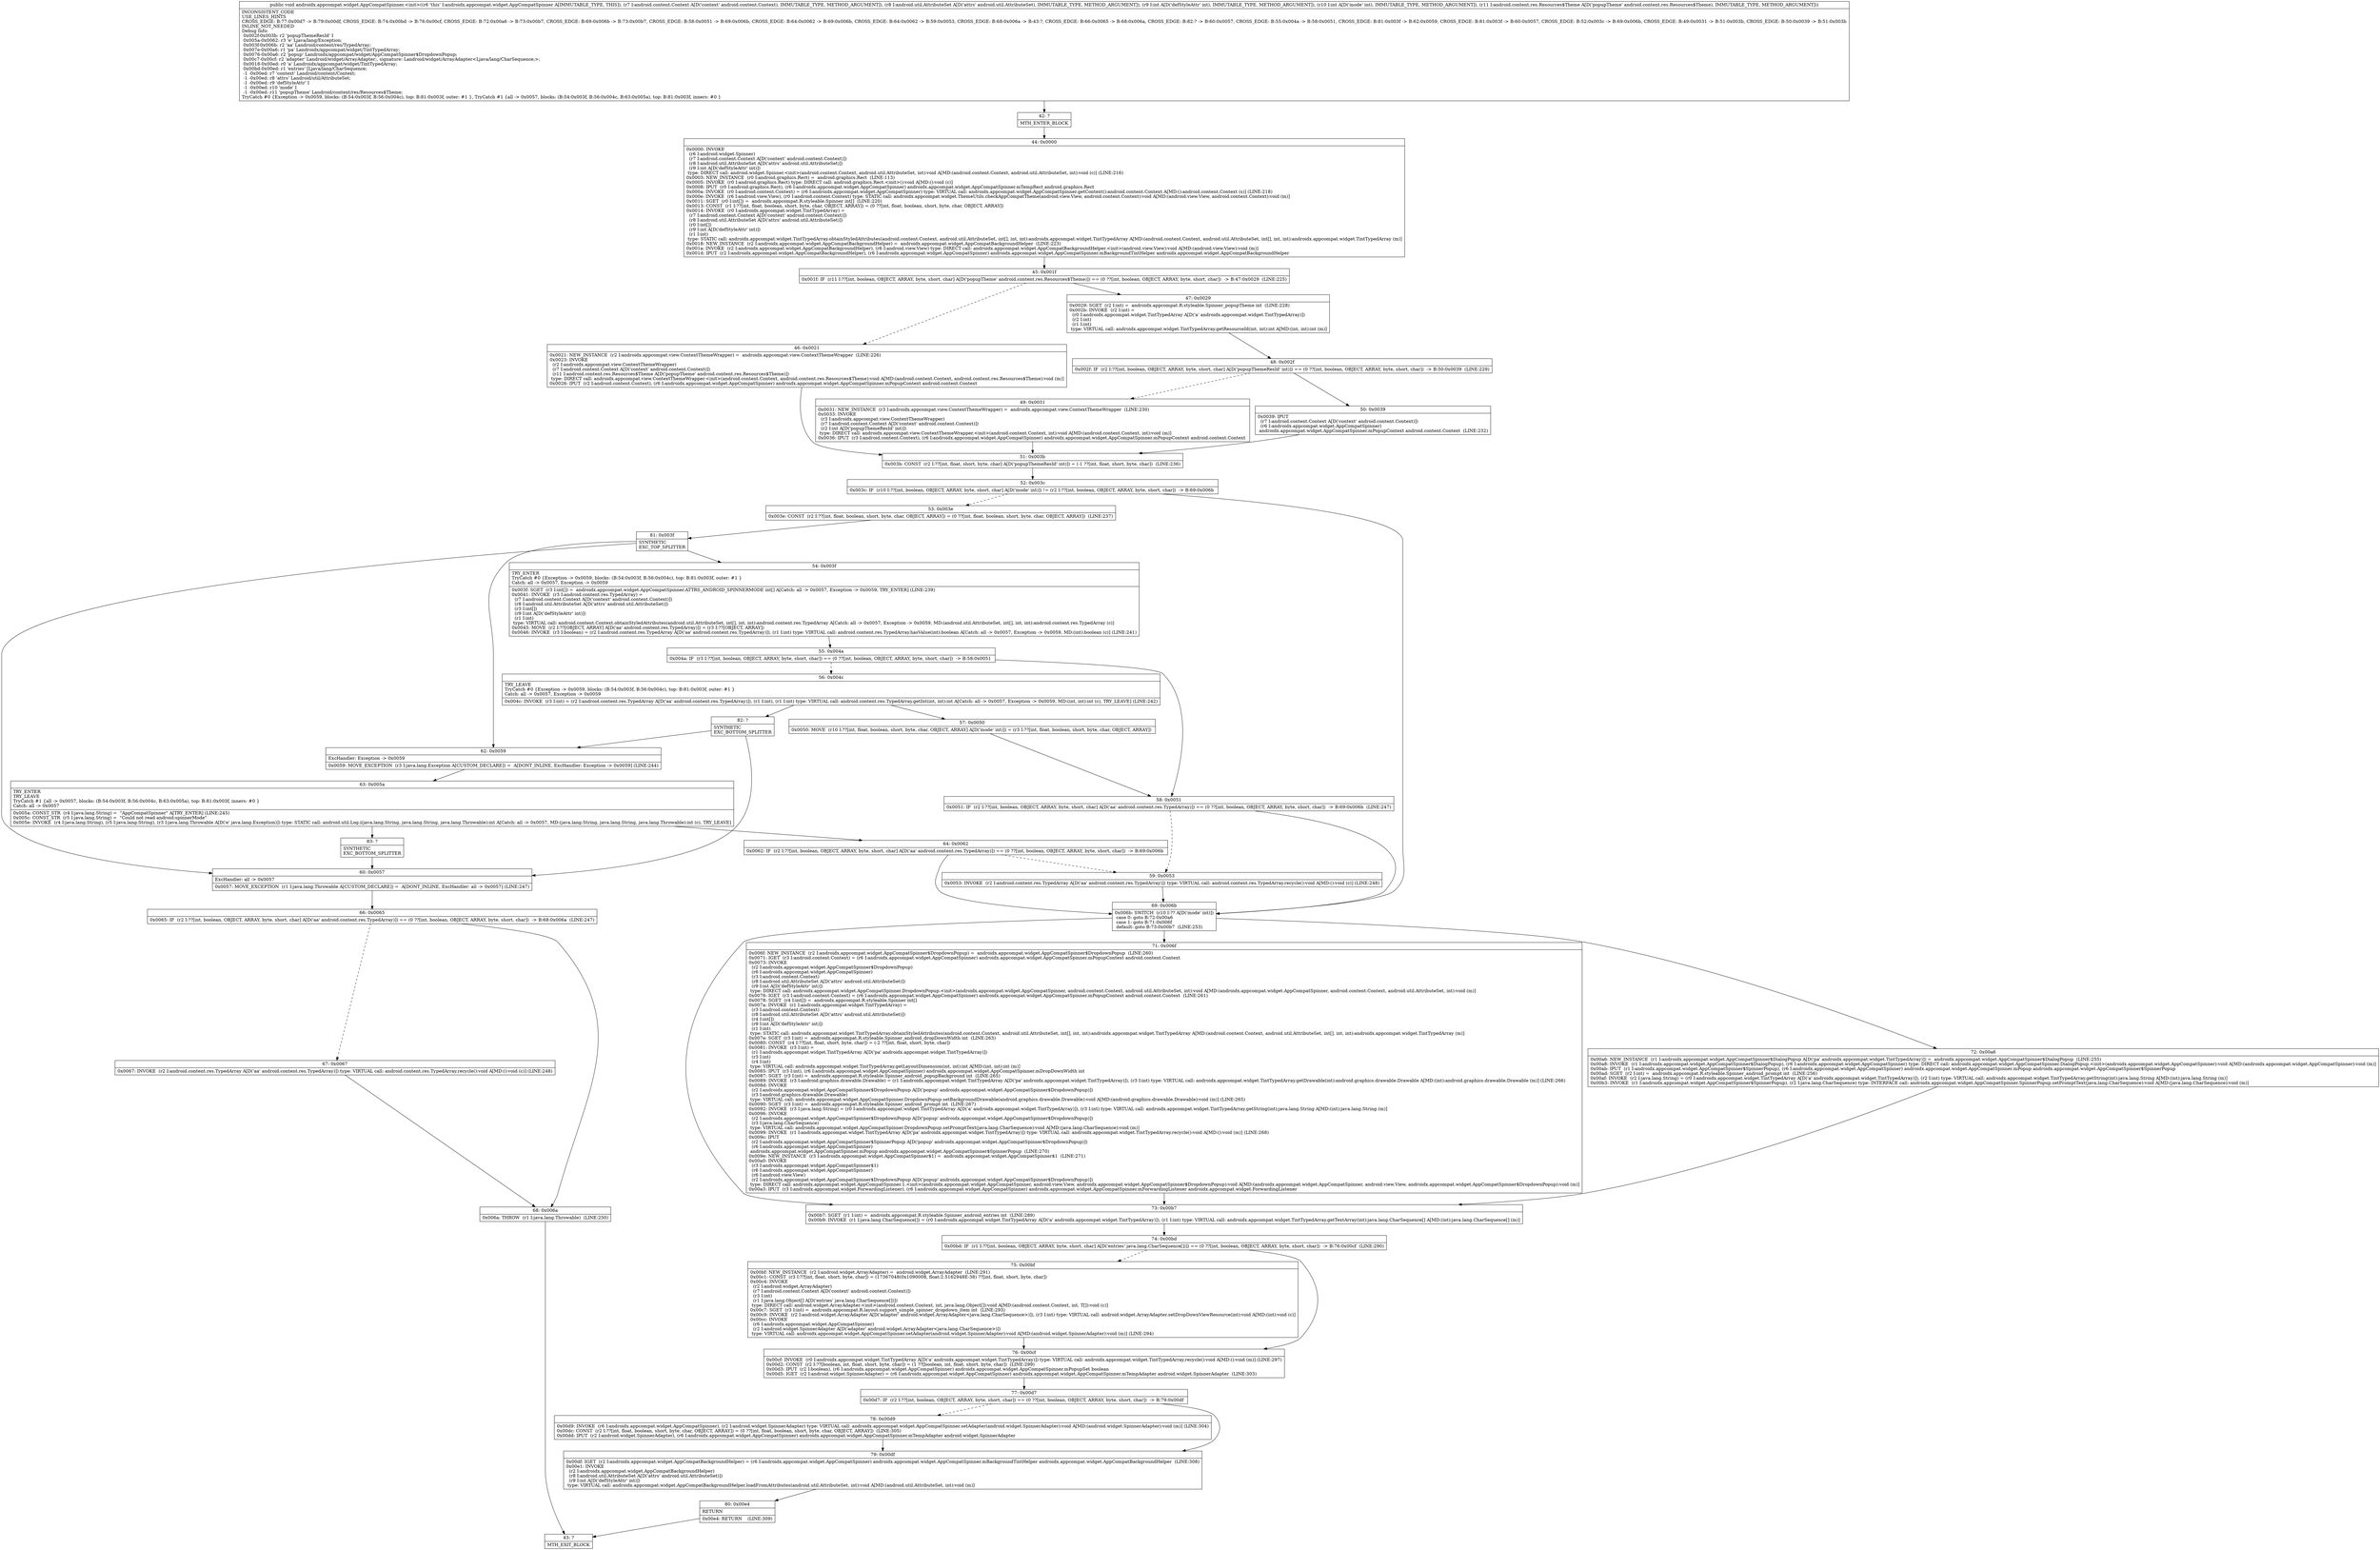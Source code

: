 digraph "CFG forandroidx.appcompat.widget.AppCompatSpinner.\<init\>(Landroid\/content\/Context;Landroid\/util\/AttributeSet;IILandroid\/content\/res\/Resources$Theme;)V" {
Node_42 [shape=record,label="{42\:\ ?|MTH_ENTER_BLOCK\l}"];
Node_44 [shape=record,label="{44\:\ 0x0000|0x0000: INVOKE  \l  (r6 I:android.widget.Spinner)\l  (r7 I:android.content.Context A[D('context' android.content.Context)])\l  (r8 I:android.util.AttributeSet A[D('attrs' android.util.AttributeSet)])\l  (r9 I:int A[D('defStyleAttr' int)])\l type: DIRECT call: android.widget.Spinner.\<init\>(android.content.Context, android.util.AttributeSet, int):void A[MD:(android.content.Context, android.util.AttributeSet, int):void (c)] (LINE:216)\l0x0003: NEW_INSTANCE  (r0 I:android.graphics.Rect) =  android.graphics.Rect  (LINE:113)\l0x0005: INVOKE  (r0 I:android.graphics.Rect) type: DIRECT call: android.graphics.Rect.\<init\>():void A[MD:():void (c)]\l0x0008: IPUT  (r0 I:android.graphics.Rect), (r6 I:androidx.appcompat.widget.AppCompatSpinner) androidx.appcompat.widget.AppCompatSpinner.mTempRect android.graphics.Rect \l0x000a: INVOKE  (r0 I:android.content.Context) = (r6 I:androidx.appcompat.widget.AppCompatSpinner) type: VIRTUAL call: androidx.appcompat.widget.AppCompatSpinner.getContext():android.content.Context A[MD:():android.content.Context (s)] (LINE:218)\l0x000e: INVOKE  (r6 I:android.view.View), (r0 I:android.content.Context) type: STATIC call: androidx.appcompat.widget.ThemeUtils.checkAppCompatTheme(android.view.View, android.content.Context):void A[MD:(android.view.View, android.content.Context):void (m)]\l0x0011: SGET  (r0 I:int[]) =  androidx.appcompat.R.styleable.Spinner int[]  (LINE:220)\l0x0013: CONST  (r1 I:??[int, float, boolean, short, byte, char, OBJECT, ARRAY]) = (0 ??[int, float, boolean, short, byte, char, OBJECT, ARRAY]) \l0x0014: INVOKE  (r0 I:androidx.appcompat.widget.TintTypedArray) = \l  (r7 I:android.content.Context A[D('context' android.content.Context)])\l  (r8 I:android.util.AttributeSet A[D('attrs' android.util.AttributeSet)])\l  (r0 I:int[])\l  (r9 I:int A[D('defStyleAttr' int)])\l  (r1 I:int)\l type: STATIC call: androidx.appcompat.widget.TintTypedArray.obtainStyledAttributes(android.content.Context, android.util.AttributeSet, int[], int, int):androidx.appcompat.widget.TintTypedArray A[MD:(android.content.Context, android.util.AttributeSet, int[], int, int):androidx.appcompat.widget.TintTypedArray (m)]\l0x0018: NEW_INSTANCE  (r2 I:androidx.appcompat.widget.AppCompatBackgroundHelper) =  androidx.appcompat.widget.AppCompatBackgroundHelper  (LINE:223)\l0x001a: INVOKE  (r2 I:androidx.appcompat.widget.AppCompatBackgroundHelper), (r6 I:android.view.View) type: DIRECT call: androidx.appcompat.widget.AppCompatBackgroundHelper.\<init\>(android.view.View):void A[MD:(android.view.View):void (m)]\l0x001d: IPUT  (r2 I:androidx.appcompat.widget.AppCompatBackgroundHelper), (r6 I:androidx.appcompat.widget.AppCompatSpinner) androidx.appcompat.widget.AppCompatSpinner.mBackgroundTintHelper androidx.appcompat.widget.AppCompatBackgroundHelper \l}"];
Node_45 [shape=record,label="{45\:\ 0x001f|0x001f: IF  (r11 I:??[int, boolean, OBJECT, ARRAY, byte, short, char] A[D('popupTheme' android.content.res.Resources$Theme)]) == (0 ??[int, boolean, OBJECT, ARRAY, byte, short, char])  \-\> B:47:0x0029  (LINE:225)\l}"];
Node_46 [shape=record,label="{46\:\ 0x0021|0x0021: NEW_INSTANCE  (r2 I:androidx.appcompat.view.ContextThemeWrapper) =  androidx.appcompat.view.ContextThemeWrapper  (LINE:226)\l0x0023: INVOKE  \l  (r2 I:androidx.appcompat.view.ContextThemeWrapper)\l  (r7 I:android.content.Context A[D('context' android.content.Context)])\l  (r11 I:android.content.res.Resources$Theme A[D('popupTheme' android.content.res.Resources$Theme)])\l type: DIRECT call: androidx.appcompat.view.ContextThemeWrapper.\<init\>(android.content.Context, android.content.res.Resources$Theme):void A[MD:(android.content.Context, android.content.res.Resources$Theme):void (m)]\l0x0026: IPUT  (r2 I:android.content.Context), (r6 I:androidx.appcompat.widget.AppCompatSpinner) androidx.appcompat.widget.AppCompatSpinner.mPopupContext android.content.Context \l}"];
Node_51 [shape=record,label="{51\:\ 0x003b|0x003b: CONST  (r2 I:??[int, float, short, byte, char] A[D('popupThemeResId' int)]) = (\-1 ??[int, float, short, byte, char])  (LINE:236)\l}"];
Node_52 [shape=record,label="{52\:\ 0x003c|0x003c: IF  (r10 I:??[int, boolean, OBJECT, ARRAY, byte, short, char] A[D('mode' int)]) != (r2 I:??[int, boolean, OBJECT, ARRAY, byte, short, char])  \-\> B:69:0x006b \l}"];
Node_53 [shape=record,label="{53\:\ 0x003e|0x003e: CONST  (r2 I:??[int, float, boolean, short, byte, char, OBJECT, ARRAY]) = (0 ??[int, float, boolean, short, byte, char, OBJECT, ARRAY])  (LINE:237)\l}"];
Node_81 [shape=record,label="{81\:\ 0x003f|SYNTHETIC\lEXC_TOP_SPLITTER\l}"];
Node_54 [shape=record,label="{54\:\ 0x003f|TRY_ENTER\lTryCatch #0 \{Exception \-\> 0x0059, blocks: (B:54:0x003f, B:56:0x004c), top: B:81:0x003f, outer: #1 \}\lCatch: all \-\> 0x0057, Exception \-\> 0x0059\l|0x003f: SGET  (r3 I:int[]) =  androidx.appcompat.widget.AppCompatSpinner.ATTRS_ANDROID_SPINNERMODE int[] A[Catch: all \-\> 0x0057, Exception \-\> 0x0059, TRY_ENTER] (LINE:239)\l0x0041: INVOKE  (r3 I:android.content.res.TypedArray) = \l  (r7 I:android.content.Context A[D('context' android.content.Context)])\l  (r8 I:android.util.AttributeSet A[D('attrs' android.util.AttributeSet)])\l  (r3 I:int[])\l  (r9 I:int A[D('defStyleAttr' int)])\l  (r1 I:int)\l type: VIRTUAL call: android.content.Context.obtainStyledAttributes(android.util.AttributeSet, int[], int, int):android.content.res.TypedArray A[Catch: all \-\> 0x0057, Exception \-\> 0x0059, MD:(android.util.AttributeSet, int[], int, int):android.content.res.TypedArray (c)]\l0x0045: MOVE  (r2 I:??[OBJECT, ARRAY] A[D('aa' android.content.res.TypedArray)]) = (r3 I:??[OBJECT, ARRAY]) \l0x0046: INVOKE  (r3 I:boolean) = (r2 I:android.content.res.TypedArray A[D('aa' android.content.res.TypedArray)]), (r1 I:int) type: VIRTUAL call: android.content.res.TypedArray.hasValue(int):boolean A[Catch: all \-\> 0x0057, Exception \-\> 0x0059, MD:(int):boolean (c)] (LINE:241)\l}"];
Node_55 [shape=record,label="{55\:\ 0x004a|0x004a: IF  (r3 I:??[int, boolean, OBJECT, ARRAY, byte, short, char]) == (0 ??[int, boolean, OBJECT, ARRAY, byte, short, char])  \-\> B:58:0x0051 \l}"];
Node_56 [shape=record,label="{56\:\ 0x004c|TRY_LEAVE\lTryCatch #0 \{Exception \-\> 0x0059, blocks: (B:54:0x003f, B:56:0x004c), top: B:81:0x003f, outer: #1 \}\lCatch: all \-\> 0x0057, Exception \-\> 0x0059\l|0x004c: INVOKE  (r3 I:int) = (r2 I:android.content.res.TypedArray A[D('aa' android.content.res.TypedArray)]), (r1 I:int), (r1 I:int) type: VIRTUAL call: android.content.res.TypedArray.getInt(int, int):int A[Catch: all \-\> 0x0057, Exception \-\> 0x0059, MD:(int, int):int (c), TRY_LEAVE] (LINE:242)\l}"];
Node_57 [shape=record,label="{57\:\ 0x0050|0x0050: MOVE  (r10 I:??[int, float, boolean, short, byte, char, OBJECT, ARRAY] A[D('mode' int)]) = (r3 I:??[int, float, boolean, short, byte, char, OBJECT, ARRAY]) \l}"];
Node_82 [shape=record,label="{82\:\ ?|SYNTHETIC\lEXC_BOTTOM_SPLITTER\l}"];
Node_58 [shape=record,label="{58\:\ 0x0051|0x0051: IF  (r2 I:??[int, boolean, OBJECT, ARRAY, byte, short, char] A[D('aa' android.content.res.TypedArray)]) == (0 ??[int, boolean, OBJECT, ARRAY, byte, short, char])  \-\> B:69:0x006b  (LINE:247)\l}"];
Node_59 [shape=record,label="{59\:\ 0x0053|0x0053: INVOKE  (r2 I:android.content.res.TypedArray A[D('aa' android.content.res.TypedArray)]) type: VIRTUAL call: android.content.res.TypedArray.recycle():void A[MD:():void (c)] (LINE:248)\l}"];
Node_62 [shape=record,label="{62\:\ 0x0059|ExcHandler: Exception \-\> 0x0059\l|0x0059: MOVE_EXCEPTION  (r3 I:java.lang.Exception A[CUSTOM_DECLARE]) =  A[DONT_INLINE, ExcHandler: Exception \-\> 0x0059] (LINE:244)\l}"];
Node_63 [shape=record,label="{63\:\ 0x005a|TRY_ENTER\lTRY_LEAVE\lTryCatch #1 \{all \-\> 0x0057, blocks: (B:54:0x003f, B:56:0x004c, B:63:0x005a), top: B:81:0x003f, inners: #0 \}\lCatch: all \-\> 0x0057\l|0x005a: CONST_STR  (r4 I:java.lang.String) =  \"AppCompatSpinner\" A[TRY_ENTER] (LINE:245)\l0x005c: CONST_STR  (r5 I:java.lang.String) =  \"Could not read android:spinnerMode\" \l0x005e: INVOKE  (r4 I:java.lang.String), (r5 I:java.lang.String), (r3 I:java.lang.Throwable A[D('e' java.lang.Exception)]) type: STATIC call: android.util.Log.i(java.lang.String, java.lang.String, java.lang.Throwable):int A[Catch: all \-\> 0x0057, MD:(java.lang.String, java.lang.String, java.lang.Throwable):int (c), TRY_LEAVE]\l}"];
Node_64 [shape=record,label="{64\:\ 0x0062|0x0062: IF  (r2 I:??[int, boolean, OBJECT, ARRAY, byte, short, char] A[D('aa' android.content.res.TypedArray)]) == (0 ??[int, boolean, OBJECT, ARRAY, byte, short, char])  \-\> B:69:0x006b \l}"];
Node_83 [shape=record,label="{83\:\ ?|SYNTHETIC\lEXC_BOTTOM_SPLITTER\l}"];
Node_60 [shape=record,label="{60\:\ 0x0057|ExcHandler: all \-\> 0x0057\l|0x0057: MOVE_EXCEPTION  (r1 I:java.lang.Throwable A[CUSTOM_DECLARE]) =  A[DONT_INLINE, ExcHandler: all \-\> 0x0057] (LINE:247)\l}"];
Node_66 [shape=record,label="{66\:\ 0x0065|0x0065: IF  (r2 I:??[int, boolean, OBJECT, ARRAY, byte, short, char] A[D('aa' android.content.res.TypedArray)]) == (0 ??[int, boolean, OBJECT, ARRAY, byte, short, char])  \-\> B:68:0x006a  (LINE:247)\l}"];
Node_67 [shape=record,label="{67\:\ 0x0067|0x0067: INVOKE  (r2 I:android.content.res.TypedArray A[D('aa' android.content.res.TypedArray)]) type: VIRTUAL call: android.content.res.TypedArray.recycle():void A[MD:():void (c)] (LINE:248)\l}"];
Node_68 [shape=record,label="{68\:\ 0x006a|0x006a: THROW  (r1 I:java.lang.Throwable)  (LINE:250)\l}"];
Node_43 [shape=record,label="{43\:\ ?|MTH_EXIT_BLOCK\l}"];
Node_69 [shape=record,label="{69\:\ 0x006b|0x006b: SWITCH  (r10 I:?? A[D('mode' int)])\l case 0: goto B:72:0x00a6\l case 1: goto B:71:0x006f\l default: goto B:73:0x00b7  (LINE:253)\l}"];
Node_71 [shape=record,label="{71\:\ 0x006f|0x006f: NEW_INSTANCE  (r2 I:androidx.appcompat.widget.AppCompatSpinner$DropdownPopup) =  androidx.appcompat.widget.AppCompatSpinner$DropdownPopup  (LINE:260)\l0x0071: IGET  (r3 I:android.content.Context) = (r6 I:androidx.appcompat.widget.AppCompatSpinner) androidx.appcompat.widget.AppCompatSpinner.mPopupContext android.content.Context \l0x0073: INVOKE  \l  (r2 I:androidx.appcompat.widget.AppCompatSpinner$DropdownPopup)\l  (r6 I:androidx.appcompat.widget.AppCompatSpinner)\l  (r3 I:android.content.Context)\l  (r8 I:android.util.AttributeSet A[D('attrs' android.util.AttributeSet)])\l  (r9 I:int A[D('defStyleAttr' int)])\l type: DIRECT call: androidx.appcompat.widget.AppCompatSpinner.DropdownPopup.\<init\>(androidx.appcompat.widget.AppCompatSpinner, android.content.Context, android.util.AttributeSet, int):void A[MD:(androidx.appcompat.widget.AppCompatSpinner, android.content.Context, android.util.AttributeSet, int):void (m)]\l0x0076: IGET  (r3 I:android.content.Context) = (r6 I:androidx.appcompat.widget.AppCompatSpinner) androidx.appcompat.widget.AppCompatSpinner.mPopupContext android.content.Context  (LINE:261)\l0x0078: SGET  (r4 I:int[]) =  androidx.appcompat.R.styleable.Spinner int[] \l0x007a: INVOKE  (r1 I:androidx.appcompat.widget.TintTypedArray) = \l  (r3 I:android.content.Context)\l  (r8 I:android.util.AttributeSet A[D('attrs' android.util.AttributeSet)])\l  (r4 I:int[])\l  (r9 I:int A[D('defStyleAttr' int)])\l  (r1 I:int)\l type: STATIC call: androidx.appcompat.widget.TintTypedArray.obtainStyledAttributes(android.content.Context, android.util.AttributeSet, int[], int, int):androidx.appcompat.widget.TintTypedArray A[MD:(android.content.Context, android.util.AttributeSet, int[], int, int):androidx.appcompat.widget.TintTypedArray (m)]\l0x007e: SGET  (r3 I:int) =  androidx.appcompat.R.styleable.Spinner_android_dropDownWidth int  (LINE:263)\l0x0080: CONST  (r4 I:??[int, float, short, byte, char]) = (\-2 ??[int, float, short, byte, char]) \l0x0081: INVOKE  (r3 I:int) = \l  (r1 I:androidx.appcompat.widget.TintTypedArray A[D('pa' androidx.appcompat.widget.TintTypedArray)])\l  (r3 I:int)\l  (r4 I:int)\l type: VIRTUAL call: androidx.appcompat.widget.TintTypedArray.getLayoutDimension(int, int):int A[MD:(int, int):int (m)]\l0x0085: IPUT  (r3 I:int), (r6 I:androidx.appcompat.widget.AppCompatSpinner) androidx.appcompat.widget.AppCompatSpinner.mDropDownWidth int \l0x0087: SGET  (r3 I:int) =  androidx.appcompat.R.styleable.Spinner_android_popupBackground int  (LINE:265)\l0x0089: INVOKE  (r3 I:android.graphics.drawable.Drawable) = (r1 I:androidx.appcompat.widget.TintTypedArray A[D('pa' androidx.appcompat.widget.TintTypedArray)]), (r3 I:int) type: VIRTUAL call: androidx.appcompat.widget.TintTypedArray.getDrawable(int):android.graphics.drawable.Drawable A[MD:(int):android.graphics.drawable.Drawable (m)] (LINE:266)\l0x008d: INVOKE  \l  (r2 I:androidx.appcompat.widget.AppCompatSpinner$DropdownPopup A[D('popup' androidx.appcompat.widget.AppCompatSpinner$DropdownPopup)])\l  (r3 I:android.graphics.drawable.Drawable)\l type: VIRTUAL call: androidx.appcompat.widget.AppCompatSpinner.DropdownPopup.setBackgroundDrawable(android.graphics.drawable.Drawable):void A[MD:(android.graphics.drawable.Drawable):void (m)] (LINE:265)\l0x0090: SGET  (r3 I:int) =  androidx.appcompat.R.styleable.Spinner_android_prompt int  (LINE:267)\l0x0092: INVOKE  (r3 I:java.lang.String) = (r0 I:androidx.appcompat.widget.TintTypedArray A[D('a' androidx.appcompat.widget.TintTypedArray)]), (r3 I:int) type: VIRTUAL call: androidx.appcompat.widget.TintTypedArray.getString(int):java.lang.String A[MD:(int):java.lang.String (m)]\l0x0096: INVOKE  \l  (r2 I:androidx.appcompat.widget.AppCompatSpinner$DropdownPopup A[D('popup' androidx.appcompat.widget.AppCompatSpinner$DropdownPopup)])\l  (r3 I:java.lang.CharSequence)\l type: VIRTUAL call: androidx.appcompat.widget.AppCompatSpinner.DropdownPopup.setPromptText(java.lang.CharSequence):void A[MD:(java.lang.CharSequence):void (m)]\l0x0099: INVOKE  (r1 I:androidx.appcompat.widget.TintTypedArray A[D('pa' androidx.appcompat.widget.TintTypedArray)]) type: VIRTUAL call: androidx.appcompat.widget.TintTypedArray.recycle():void A[MD:():void (m)] (LINE:268)\l0x009c: IPUT  \l  (r2 I:androidx.appcompat.widget.AppCompatSpinner$SpinnerPopup A[D('popup' androidx.appcompat.widget.AppCompatSpinner$DropdownPopup)])\l  (r6 I:androidx.appcompat.widget.AppCompatSpinner)\l androidx.appcompat.widget.AppCompatSpinner.mPopup androidx.appcompat.widget.AppCompatSpinner$SpinnerPopup  (LINE:270)\l0x009e: NEW_INSTANCE  (r3 I:androidx.appcompat.widget.AppCompatSpinner$1) =  androidx.appcompat.widget.AppCompatSpinner$1  (LINE:271)\l0x00a0: INVOKE  \l  (r3 I:androidx.appcompat.widget.AppCompatSpinner$1)\l  (r6 I:androidx.appcompat.widget.AppCompatSpinner)\l  (r6 I:android.view.View)\l  (r2 I:androidx.appcompat.widget.AppCompatSpinner$DropdownPopup A[D('popup' androidx.appcompat.widget.AppCompatSpinner$DropdownPopup)])\l type: DIRECT call: androidx.appcompat.widget.AppCompatSpinner.1.\<init\>(androidx.appcompat.widget.AppCompatSpinner, android.view.View, androidx.appcompat.widget.AppCompatSpinner$DropdownPopup):void A[MD:(androidx.appcompat.widget.AppCompatSpinner, android.view.View, androidx.appcompat.widget.AppCompatSpinner$DropdownPopup):void (m)]\l0x00a3: IPUT  (r3 I:androidx.appcompat.widget.ForwardingListener), (r6 I:androidx.appcompat.widget.AppCompatSpinner) androidx.appcompat.widget.AppCompatSpinner.mForwardingListener androidx.appcompat.widget.ForwardingListener \l}"];
Node_72 [shape=record,label="{72\:\ 0x00a6|0x00a6: NEW_INSTANCE  (r1 I:androidx.appcompat.widget.AppCompatSpinner$DialogPopup A[D('pa' androidx.appcompat.widget.TintTypedArray)]) =  androidx.appcompat.widget.AppCompatSpinner$DialogPopup  (LINE:255)\l0x00a8: INVOKE  (r1 I:androidx.appcompat.widget.AppCompatSpinner$DialogPopup), (r6 I:androidx.appcompat.widget.AppCompatSpinner) type: DIRECT call: androidx.appcompat.widget.AppCompatSpinner.DialogPopup.\<init\>(androidx.appcompat.widget.AppCompatSpinner):void A[MD:(androidx.appcompat.widget.AppCompatSpinner):void (m)]\l0x00ab: IPUT  (r1 I:androidx.appcompat.widget.AppCompatSpinner$SpinnerPopup), (r6 I:androidx.appcompat.widget.AppCompatSpinner) androidx.appcompat.widget.AppCompatSpinner.mPopup androidx.appcompat.widget.AppCompatSpinner$SpinnerPopup \l0x00ad: SGET  (r2 I:int) =  androidx.appcompat.R.styleable.Spinner_android_prompt int  (LINE:256)\l0x00af: INVOKE  (r2 I:java.lang.String) = (r0 I:androidx.appcompat.widget.TintTypedArray A[D('a' androidx.appcompat.widget.TintTypedArray)]), (r2 I:int) type: VIRTUAL call: androidx.appcompat.widget.TintTypedArray.getString(int):java.lang.String A[MD:(int):java.lang.String (m)]\l0x00b3: INVOKE  (r1 I:androidx.appcompat.widget.AppCompatSpinner$SpinnerPopup), (r2 I:java.lang.CharSequence) type: INTERFACE call: androidx.appcompat.widget.AppCompatSpinner.SpinnerPopup.setPromptText(java.lang.CharSequence):void A[MD:(java.lang.CharSequence):void (m)]\l}"];
Node_73 [shape=record,label="{73\:\ 0x00b7|0x00b7: SGET  (r1 I:int) =  androidx.appcompat.R.styleable.Spinner_android_entries int  (LINE:289)\l0x00b9: INVOKE  (r1 I:java.lang.CharSequence[]) = (r0 I:androidx.appcompat.widget.TintTypedArray A[D('a' androidx.appcompat.widget.TintTypedArray)]), (r1 I:int) type: VIRTUAL call: androidx.appcompat.widget.TintTypedArray.getTextArray(int):java.lang.CharSequence[] A[MD:(int):java.lang.CharSequence[] (m)]\l}"];
Node_74 [shape=record,label="{74\:\ 0x00bd|0x00bd: IF  (r1 I:??[int, boolean, OBJECT, ARRAY, byte, short, char] A[D('entries' java.lang.CharSequence[])]) == (0 ??[int, boolean, OBJECT, ARRAY, byte, short, char])  \-\> B:76:0x00cf  (LINE:290)\l}"];
Node_75 [shape=record,label="{75\:\ 0x00bf|0x00bf: NEW_INSTANCE  (r2 I:android.widget.ArrayAdapter) =  android.widget.ArrayAdapter  (LINE:291)\l0x00c1: CONST  (r3 I:??[int, float, short, byte, char]) = (17367048(0x1090008, float:2.5162948E\-38) ??[int, float, short, byte, char]) \l0x00c4: INVOKE  \l  (r2 I:android.widget.ArrayAdapter)\l  (r7 I:android.content.Context A[D('context' android.content.Context)])\l  (r3 I:int)\l  (r1 I:java.lang.Object[] A[D('entries' java.lang.CharSequence[])])\l type: DIRECT call: android.widget.ArrayAdapter.\<init\>(android.content.Context, int, java.lang.Object[]):void A[MD:(android.content.Context, int, T[]):void (c)]\l0x00c7: SGET  (r3 I:int) =  androidx.appcompat.R.layout.support_simple_spinner_dropdown_item int  (LINE:293)\l0x00c9: INVOKE  (r2 I:android.widget.ArrayAdapter A[D('adapter' android.widget.ArrayAdapter\<java.lang.CharSequence\>)]), (r3 I:int) type: VIRTUAL call: android.widget.ArrayAdapter.setDropDownViewResource(int):void A[MD:(int):void (c)]\l0x00cc: INVOKE  \l  (r6 I:androidx.appcompat.widget.AppCompatSpinner)\l  (r2 I:android.widget.SpinnerAdapter A[D('adapter' android.widget.ArrayAdapter\<java.lang.CharSequence\>)])\l type: VIRTUAL call: androidx.appcompat.widget.AppCompatSpinner.setAdapter(android.widget.SpinnerAdapter):void A[MD:(android.widget.SpinnerAdapter):void (m)] (LINE:294)\l}"];
Node_76 [shape=record,label="{76\:\ 0x00cf|0x00cf: INVOKE  (r0 I:androidx.appcompat.widget.TintTypedArray A[D('a' androidx.appcompat.widget.TintTypedArray)]) type: VIRTUAL call: androidx.appcompat.widget.TintTypedArray.recycle():void A[MD:():void (m)] (LINE:297)\l0x00d2: CONST  (r2 I:??[boolean, int, float, short, byte, char]) = (1 ??[boolean, int, float, short, byte, char])  (LINE:299)\l0x00d3: IPUT  (r2 I:boolean), (r6 I:androidx.appcompat.widget.AppCompatSpinner) androidx.appcompat.widget.AppCompatSpinner.mPopupSet boolean \l0x00d5: IGET  (r2 I:android.widget.SpinnerAdapter) = (r6 I:androidx.appcompat.widget.AppCompatSpinner) androidx.appcompat.widget.AppCompatSpinner.mTempAdapter android.widget.SpinnerAdapter  (LINE:303)\l}"];
Node_77 [shape=record,label="{77\:\ 0x00d7|0x00d7: IF  (r2 I:??[int, boolean, OBJECT, ARRAY, byte, short, char]) == (0 ??[int, boolean, OBJECT, ARRAY, byte, short, char])  \-\> B:79:0x00df \l}"];
Node_78 [shape=record,label="{78\:\ 0x00d9|0x00d9: INVOKE  (r6 I:androidx.appcompat.widget.AppCompatSpinner), (r2 I:android.widget.SpinnerAdapter) type: VIRTUAL call: androidx.appcompat.widget.AppCompatSpinner.setAdapter(android.widget.SpinnerAdapter):void A[MD:(android.widget.SpinnerAdapter):void (m)] (LINE:304)\l0x00dc: CONST  (r2 I:??[int, float, boolean, short, byte, char, OBJECT, ARRAY]) = (0 ??[int, float, boolean, short, byte, char, OBJECT, ARRAY])  (LINE:305)\l0x00dd: IPUT  (r2 I:android.widget.SpinnerAdapter), (r6 I:androidx.appcompat.widget.AppCompatSpinner) androidx.appcompat.widget.AppCompatSpinner.mTempAdapter android.widget.SpinnerAdapter \l}"];
Node_79 [shape=record,label="{79\:\ 0x00df|0x00df: IGET  (r2 I:androidx.appcompat.widget.AppCompatBackgroundHelper) = (r6 I:androidx.appcompat.widget.AppCompatSpinner) androidx.appcompat.widget.AppCompatSpinner.mBackgroundTintHelper androidx.appcompat.widget.AppCompatBackgroundHelper  (LINE:308)\l0x00e1: INVOKE  \l  (r2 I:androidx.appcompat.widget.AppCompatBackgroundHelper)\l  (r8 I:android.util.AttributeSet A[D('attrs' android.util.AttributeSet)])\l  (r9 I:int A[D('defStyleAttr' int)])\l type: VIRTUAL call: androidx.appcompat.widget.AppCompatBackgroundHelper.loadFromAttributes(android.util.AttributeSet, int):void A[MD:(android.util.AttributeSet, int):void (m)]\l}"];
Node_80 [shape=record,label="{80\:\ 0x00e4|RETURN\l|0x00e4: RETURN    (LINE:309)\l}"];
Node_47 [shape=record,label="{47\:\ 0x0029|0x0029: SGET  (r2 I:int) =  androidx.appcompat.R.styleable.Spinner_popupTheme int  (LINE:228)\l0x002b: INVOKE  (r2 I:int) = \l  (r0 I:androidx.appcompat.widget.TintTypedArray A[D('a' androidx.appcompat.widget.TintTypedArray)])\l  (r2 I:int)\l  (r1 I:int)\l type: VIRTUAL call: androidx.appcompat.widget.TintTypedArray.getResourceId(int, int):int A[MD:(int, int):int (m)]\l}"];
Node_48 [shape=record,label="{48\:\ 0x002f|0x002f: IF  (r2 I:??[int, boolean, OBJECT, ARRAY, byte, short, char] A[D('popupThemeResId' int)]) == (0 ??[int, boolean, OBJECT, ARRAY, byte, short, char])  \-\> B:50:0x0039  (LINE:229)\l}"];
Node_49 [shape=record,label="{49\:\ 0x0031|0x0031: NEW_INSTANCE  (r3 I:androidx.appcompat.view.ContextThemeWrapper) =  androidx.appcompat.view.ContextThemeWrapper  (LINE:230)\l0x0033: INVOKE  \l  (r3 I:androidx.appcompat.view.ContextThemeWrapper)\l  (r7 I:android.content.Context A[D('context' android.content.Context)])\l  (r2 I:int A[D('popupThemeResId' int)])\l type: DIRECT call: androidx.appcompat.view.ContextThemeWrapper.\<init\>(android.content.Context, int):void A[MD:(android.content.Context, int):void (m)]\l0x0036: IPUT  (r3 I:android.content.Context), (r6 I:androidx.appcompat.widget.AppCompatSpinner) androidx.appcompat.widget.AppCompatSpinner.mPopupContext android.content.Context \l}"];
Node_50 [shape=record,label="{50\:\ 0x0039|0x0039: IPUT  \l  (r7 I:android.content.Context A[D('context' android.content.Context)])\l  (r6 I:androidx.appcompat.widget.AppCompatSpinner)\l androidx.appcompat.widget.AppCompatSpinner.mPopupContext android.content.Context  (LINE:232)\l}"];
MethodNode[shape=record,label="{public void androidx.appcompat.widget.AppCompatSpinner.\<init\>((r6 'this' I:androidx.appcompat.widget.AppCompatSpinner A[IMMUTABLE_TYPE, THIS]), (r7 I:android.content.Context A[D('context' android.content.Context), IMMUTABLE_TYPE, METHOD_ARGUMENT]), (r8 I:android.util.AttributeSet A[D('attrs' android.util.AttributeSet), IMMUTABLE_TYPE, METHOD_ARGUMENT]), (r9 I:int A[D('defStyleAttr' int), IMMUTABLE_TYPE, METHOD_ARGUMENT]), (r10 I:int A[D('mode' int), IMMUTABLE_TYPE, METHOD_ARGUMENT]), (r11 I:android.content.res.Resources$Theme A[D('popupTheme' android.content.res.Resources$Theme), IMMUTABLE_TYPE, METHOD_ARGUMENT]))  | INCONSISTENT_CODE\lUSE_LINES_HINTS\lCROSS_EDGE: B:77:0x00d7 \-\> B:79:0x00df, CROSS_EDGE: B:74:0x00bd \-\> B:76:0x00cf, CROSS_EDGE: B:72:0x00a6 \-\> B:73:0x00b7, CROSS_EDGE: B:69:0x006b \-\> B:73:0x00b7, CROSS_EDGE: B:58:0x0051 \-\> B:69:0x006b, CROSS_EDGE: B:64:0x0062 \-\> B:69:0x006b, CROSS_EDGE: B:64:0x0062 \-\> B:59:0x0053, CROSS_EDGE: B:68:0x006a \-\> B:43:?, CROSS_EDGE: B:66:0x0065 \-\> B:68:0x006a, CROSS_EDGE: B:82:? \-\> B:60:0x0057, CROSS_EDGE: B:55:0x004a \-\> B:58:0x0051, CROSS_EDGE: B:81:0x003f \-\> B:62:0x0059, CROSS_EDGE: B:81:0x003f \-\> B:60:0x0057, CROSS_EDGE: B:52:0x003c \-\> B:69:0x006b, CROSS_EDGE: B:49:0x0031 \-\> B:51:0x003b, CROSS_EDGE: B:50:0x0039 \-\> B:51:0x003b\lINLINE_NOT_NEEDED\lDebug Info:\l  0x002f\-0x003b: r2 'popupThemeResId' I\l  0x005a\-0x0062: r3 'e' Ljava\/lang\/Exception;\l  0x003f\-0x006b: r2 'aa' Landroid\/content\/res\/TypedArray;\l  0x007e\-0x00a6: r1 'pa' Landroidx\/appcompat\/widget\/TintTypedArray;\l  0x0076\-0x00a6: r2 'popup' Landroidx\/appcompat\/widget\/AppCompatSpinner$DropdownPopup;\l  0x00c7\-0x00cf: r2 'adapter' Landroid\/widget\/ArrayAdapter;, signature: Landroid\/widget\/ArrayAdapter\<Ljava\/lang\/CharSequence;\>;\l  0x0018\-0x00ed: r0 'a' Landroidx\/appcompat\/widget\/TintTypedArray;\l  0x00bd\-0x00ed: r1 'entries' [Ljava\/lang\/CharSequence;\l  \-1 \-0x00ed: r7 'context' Landroid\/content\/Context;\l  \-1 \-0x00ed: r8 'attrs' Landroid\/util\/AttributeSet;\l  \-1 \-0x00ed: r9 'defStyleAttr' I\l  \-1 \-0x00ed: r10 'mode' I\l  \-1 \-0x00ed: r11 'popupTheme' Landroid\/content\/res\/Resources$Theme;\lTryCatch #0 \{Exception \-\> 0x0059, blocks: (B:54:0x003f, B:56:0x004c), top: B:81:0x003f, outer: #1 \}, TryCatch #1 \{all \-\> 0x0057, blocks: (B:54:0x003f, B:56:0x004c, B:63:0x005a), top: B:81:0x003f, inners: #0 \}\l}"];
MethodNode -> Node_42;Node_42 -> Node_44;
Node_44 -> Node_45;
Node_45 -> Node_46[style=dashed];
Node_45 -> Node_47;
Node_46 -> Node_51;
Node_51 -> Node_52;
Node_52 -> Node_53[style=dashed];
Node_52 -> Node_69;
Node_53 -> Node_81;
Node_81 -> Node_54;
Node_81 -> Node_62;
Node_81 -> Node_60;
Node_54 -> Node_55;
Node_55 -> Node_56[style=dashed];
Node_55 -> Node_58;
Node_56 -> Node_57;
Node_56 -> Node_82;
Node_57 -> Node_58;
Node_82 -> Node_62;
Node_82 -> Node_60;
Node_58 -> Node_59[style=dashed];
Node_58 -> Node_69;
Node_59 -> Node_69;
Node_62 -> Node_63;
Node_63 -> Node_64;
Node_63 -> Node_83;
Node_64 -> Node_69;
Node_64 -> Node_59[style=dashed];
Node_83 -> Node_60;
Node_60 -> Node_66;
Node_66 -> Node_67[style=dashed];
Node_66 -> Node_68;
Node_67 -> Node_68;
Node_68 -> Node_43;
Node_69 -> Node_71;
Node_69 -> Node_72;
Node_69 -> Node_73;
Node_71 -> Node_73;
Node_72 -> Node_73;
Node_73 -> Node_74;
Node_74 -> Node_75[style=dashed];
Node_74 -> Node_76;
Node_75 -> Node_76;
Node_76 -> Node_77;
Node_77 -> Node_78[style=dashed];
Node_77 -> Node_79;
Node_78 -> Node_79;
Node_79 -> Node_80;
Node_80 -> Node_43;
Node_47 -> Node_48;
Node_48 -> Node_49[style=dashed];
Node_48 -> Node_50;
Node_49 -> Node_51;
Node_50 -> Node_51;
}

